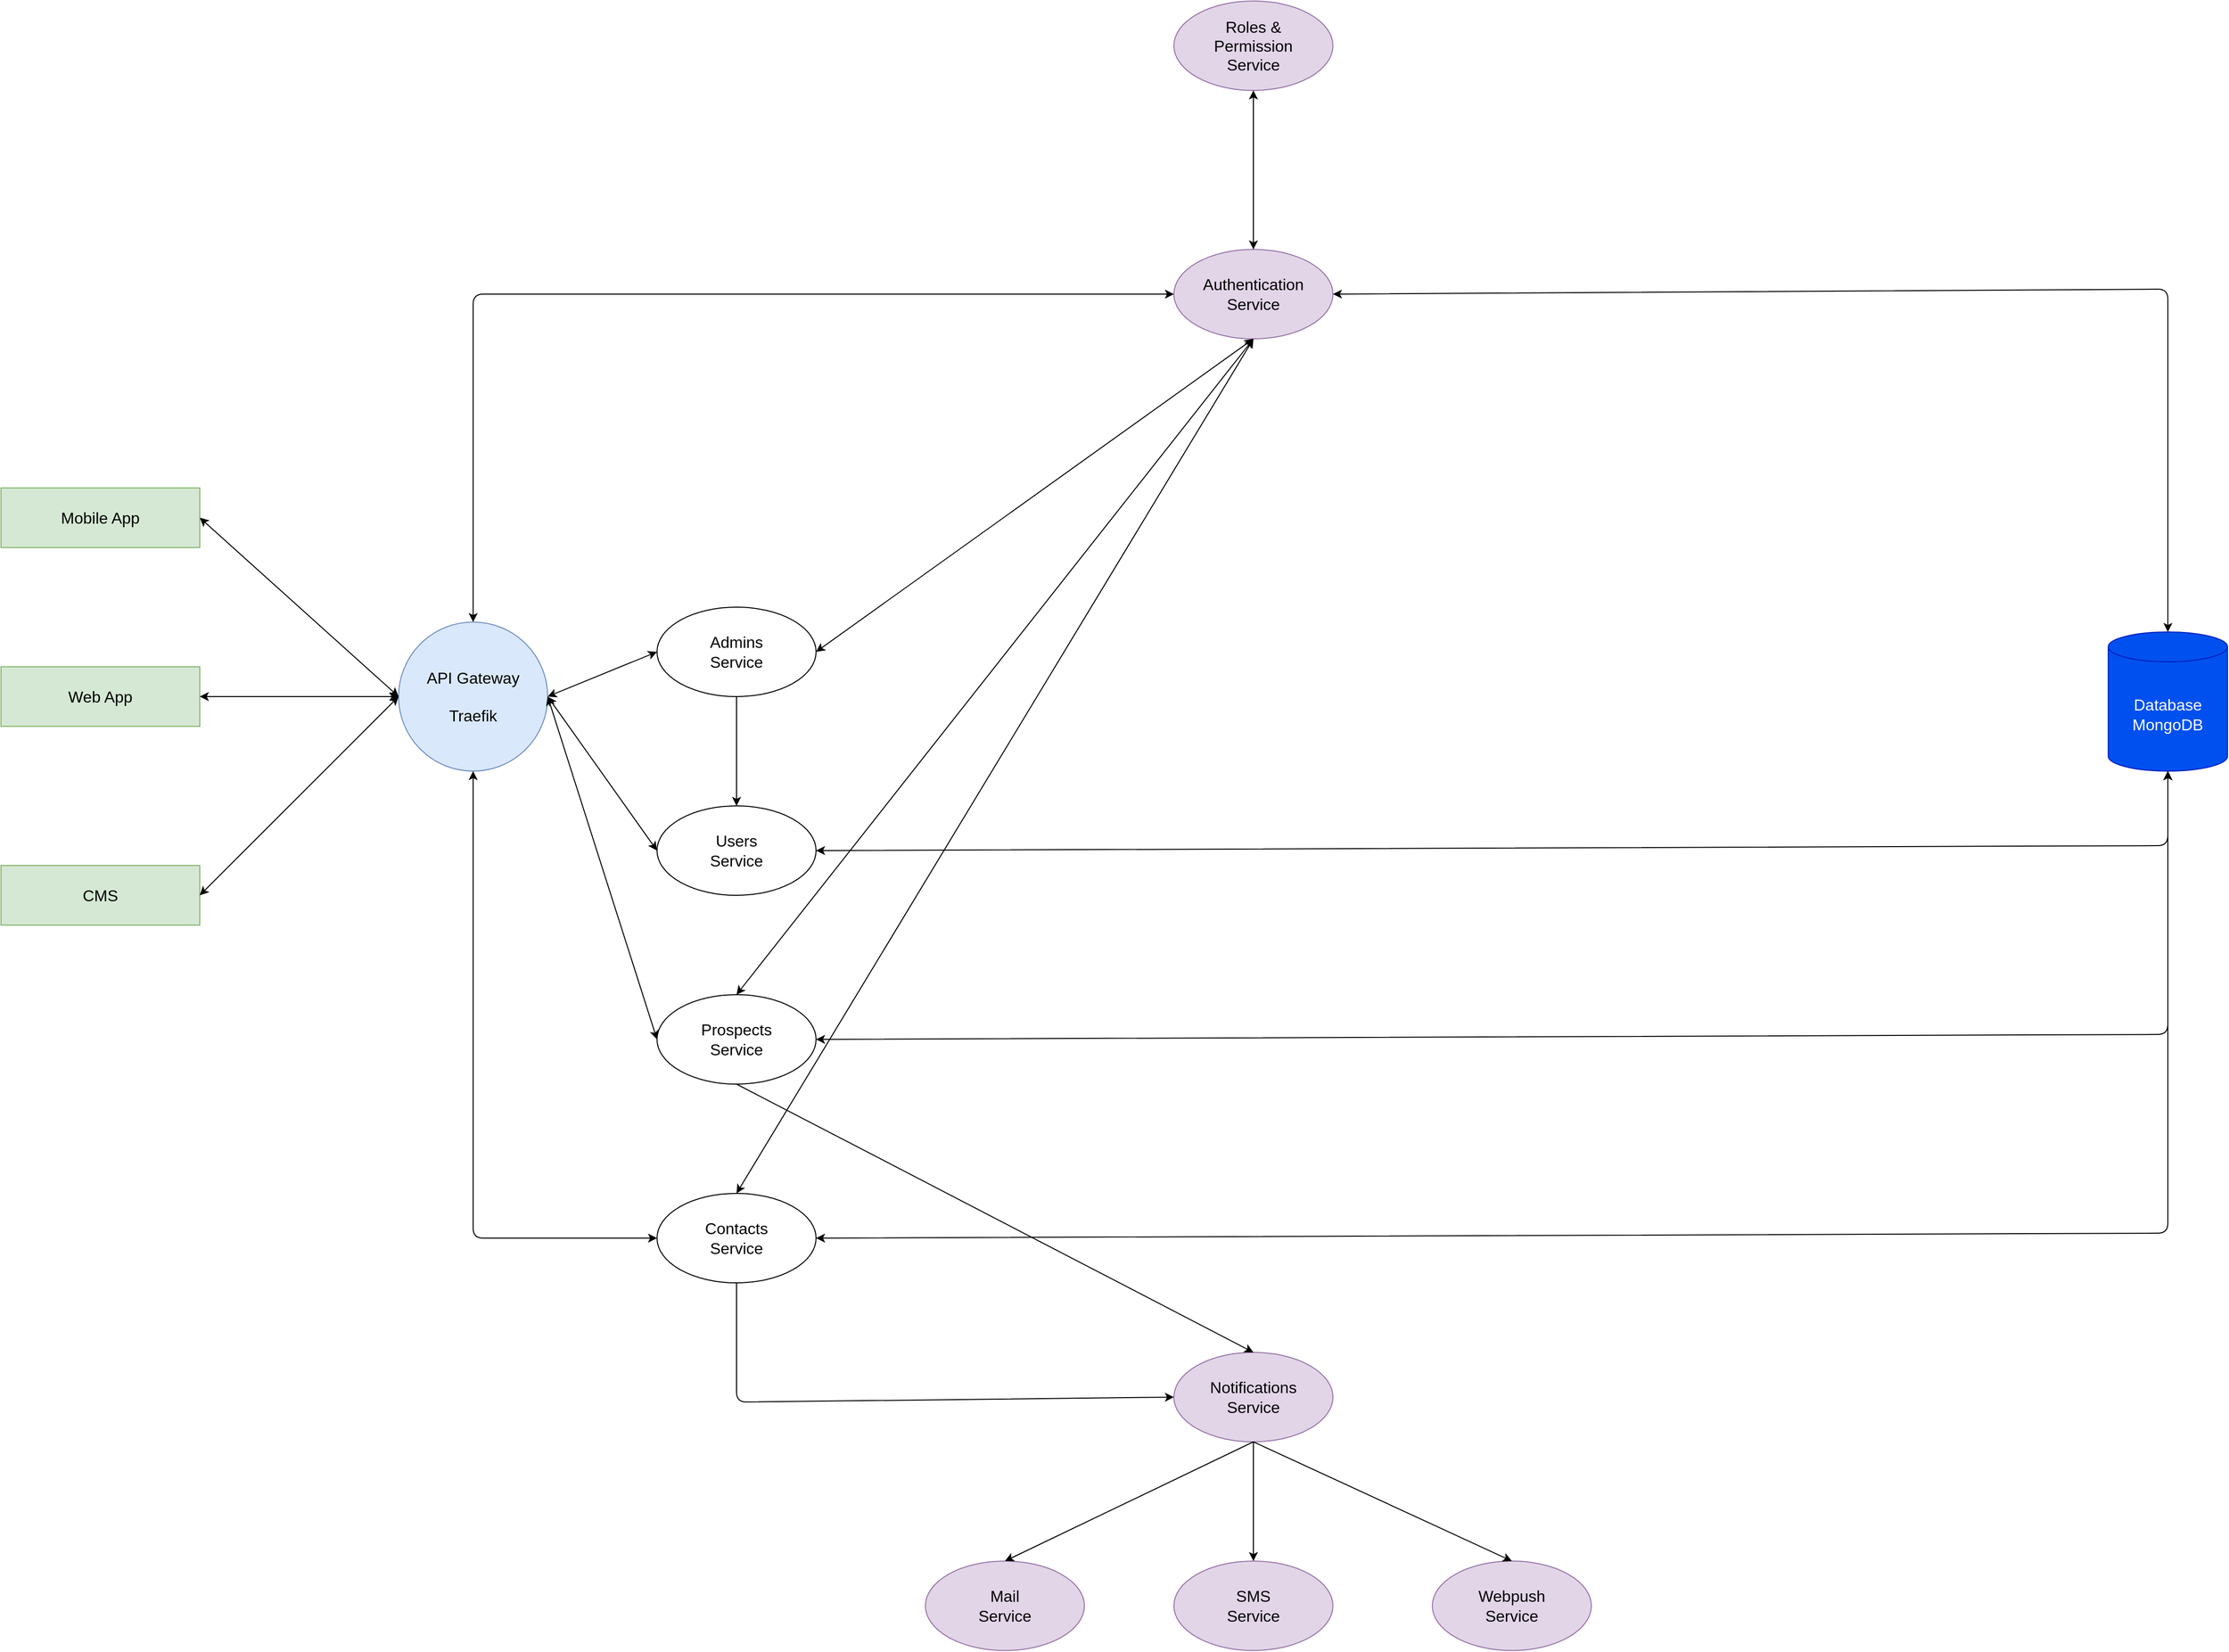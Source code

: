 <mxfile version="14.2.9" type="github">
  <diagram id="5n-Q9Km4UJieLNkVHSz2" name="Page-1">
    <mxGraphModel dx="1736" dy="920" grid="1" gridSize="10" guides="1" tooltips="1" connect="1" arrows="1" fold="1" page="1" pageScale="1" pageWidth="3300" pageHeight="2339" math="0" shadow="0">
      <root>
        <mxCell id="0" />
        <mxCell id="1" parent="0" />
        <mxCell id="XPhgFUxSdgJl5mHS8CTc-155" value="&lt;font style=&quot;font-size: 16px;&quot;&gt;Web App&lt;/font&gt;" style="rounded=0;whiteSpace=wrap;html=1;fillColor=#d5e8d4;strokeColor=#82b366;fontSize=16;" parent="1" vertex="1">
          <mxGeometry x="100" y="930" width="200" height="60" as="geometry" />
        </mxCell>
        <mxCell id="XPhgFUxSdgJl5mHS8CTc-156" value="&lt;font style=&quot;font-size: 16px;&quot;&gt;CMS&lt;/font&gt;" style="rounded=0;whiteSpace=wrap;html=1;fillColor=#d5e8d4;strokeColor=#82b366;fontSize=16;" parent="1" vertex="1">
          <mxGeometry x="100" y="1130" width="200" height="60" as="geometry" />
        </mxCell>
        <mxCell id="XPhgFUxSdgJl5mHS8CTc-159" value="&lt;font style=&quot;font-size: 16px;&quot;&gt;API Gateway&lt;br style=&quot;font-size: 16px;&quot;&gt;&lt;br style=&quot;font-size: 16px;&quot;&gt;Traefik&lt;/font&gt;" style="ellipse;whiteSpace=wrap;html=1;aspect=fixed;fillColor=#dae8fc;strokeColor=#6c8ebf;fontSize=16;" parent="1" vertex="1">
          <mxGeometry x="500" y="885" width="150" height="150" as="geometry" />
        </mxCell>
        <mxCell id="XPhgFUxSdgJl5mHS8CTc-161" value="" style="endArrow=classic;startArrow=classic;html=1;exitX=1;exitY=0.5;exitDx=0;exitDy=0;entryX=0;entryY=0.5;entryDx=0;entryDy=0;fontSize=16;" parent="1" source="XPhgFUxSdgJl5mHS8CTc-156" target="XPhgFUxSdgJl5mHS8CTc-159" edge="1">
          <mxGeometry width="50" height="50" relative="1" as="geometry">
            <mxPoint x="600" y="1110" as="sourcePoint" />
            <mxPoint x="650" y="1060" as="targetPoint" />
          </mxGeometry>
        </mxCell>
        <mxCell id="XPhgFUxSdgJl5mHS8CTc-162" value="" style="endArrow=classic;startArrow=classic;html=1;exitX=1;exitY=0.5;exitDx=0;exitDy=0;entryX=0;entryY=0.5;entryDx=0;entryDy=0;fontSize=16;" parent="1" source="XPhgFUxSdgJl5mHS8CTc-155" target="XPhgFUxSdgJl5mHS8CTc-159" edge="1">
          <mxGeometry width="50" height="50" relative="1" as="geometry">
            <mxPoint x="600" y="1110" as="sourcePoint" />
            <mxPoint x="530" y="920" as="targetPoint" />
          </mxGeometry>
        </mxCell>
        <mxCell id="XPhgFUxSdgJl5mHS8CTc-163" value="&lt;font style=&quot;font-size: 16px;&quot;&gt;Database&lt;br style=&quot;font-size: 16px;&quot;&gt;MongoDB&lt;/font&gt;" style="shape=cylinder3;whiteSpace=wrap;html=1;boundedLbl=1;backgroundOutline=1;size=15;fillColor=#0050ef;strokeColor=#001DBC;fontColor=#ffffff;fontSize=16;" parent="1" vertex="1">
          <mxGeometry x="2220" y="895" width="120" height="140" as="geometry" />
        </mxCell>
        <mxCell id="XPhgFUxSdgJl5mHS8CTc-166" value="&lt;font style=&quot;font-size: 16px;&quot;&gt;Authentication&lt;br style=&quot;font-size: 16px;&quot;&gt;Service&lt;/font&gt;" style="ellipse;whiteSpace=wrap;html=1;fillColor=#e1d5e7;strokeColor=#9673a6;fontSize=16;" parent="1" vertex="1">
          <mxGeometry x="1280" y="510" width="160" height="90" as="geometry" />
        </mxCell>
        <mxCell id="XPhgFUxSdgJl5mHS8CTc-167" value="&lt;font style=&quot;font-size: 16px;&quot;&gt;Prospects&lt;br style=&quot;font-size: 16px;&quot;&gt;Service&lt;/font&gt;" style="ellipse;whiteSpace=wrap;html=1;fontSize=16;" parent="1" vertex="1">
          <mxGeometry x="760" y="1260" width="160" height="90" as="geometry" />
        </mxCell>
        <mxCell id="XPhgFUxSdgJl5mHS8CTc-168" value="" style="endArrow=classic;startArrow=classic;html=1;entryX=0;entryY=0.5;entryDx=0;entryDy=0;exitX=1;exitY=0.5;exitDx=0;exitDy=0;fontSize=16;" parent="1" source="XPhgFUxSdgJl5mHS8CTc-159" target="XPhgFUxSdgJl5mHS8CTc-167" edge="1">
          <mxGeometry width="50" height="50" relative="1" as="geometry">
            <mxPoint x="650" y="1270" as="sourcePoint" />
            <mxPoint x="700" y="1220" as="targetPoint" />
          </mxGeometry>
        </mxCell>
        <mxCell id="XPhgFUxSdgJl5mHS8CTc-169" value="" style="endArrow=classic;startArrow=classic;html=1;exitX=0.5;exitY=0;exitDx=0;exitDy=0;entryX=0;entryY=0.5;entryDx=0;entryDy=0;fontSize=16;" parent="1" source="XPhgFUxSdgJl5mHS8CTc-159" target="XPhgFUxSdgJl5mHS8CTc-166" edge="1">
          <mxGeometry width="50" height="50" relative="1" as="geometry">
            <mxPoint x="860" y="1010" as="sourcePoint" />
            <mxPoint x="1230" y="603" as="targetPoint" />
            <Array as="points">
              <mxPoint x="575" y="555" />
            </Array>
          </mxGeometry>
        </mxCell>
        <mxCell id="XPhgFUxSdgJl5mHS8CTc-170" value="" style="endArrow=classic;startArrow=classic;html=1;exitX=0.5;exitY=0;exitDx=0;exitDy=0;entryX=0.5;entryY=1;entryDx=0;entryDy=0;fontSize=16;" parent="1" source="XPhgFUxSdgJl5mHS8CTc-167" target="XPhgFUxSdgJl5mHS8CTc-166" edge="1">
          <mxGeometry width="50" height="50" relative="1" as="geometry">
            <mxPoint x="1190" y="980" as="sourcePoint" />
            <mxPoint x="1240" y="930" as="targetPoint" />
          </mxGeometry>
        </mxCell>
        <mxCell id="XPhgFUxSdgJl5mHS8CTc-171" value="" style="endArrow=classic;startArrow=classic;html=1;exitX=1;exitY=0.5;exitDx=0;exitDy=0;entryX=0.5;entryY=1;entryDx=0;entryDy=0;entryPerimeter=0;fontSize=16;" parent="1" source="XPhgFUxSdgJl5mHS8CTc-167" target="XPhgFUxSdgJl5mHS8CTc-163" edge="1">
          <mxGeometry width="50" height="50" relative="1" as="geometry">
            <mxPoint x="1210" y="1000" as="sourcePoint" />
            <mxPoint x="1260" y="950" as="targetPoint" />
            <Array as="points">
              <mxPoint x="2280" y="1300" />
            </Array>
          </mxGeometry>
        </mxCell>
        <mxCell id="XPhgFUxSdgJl5mHS8CTc-172" value="" style="endArrow=classic;startArrow=classic;html=1;exitX=1;exitY=0.5;exitDx=0;exitDy=0;entryX=0.5;entryY=0;entryDx=0;entryDy=0;entryPerimeter=0;fontSize=16;" parent="1" source="XPhgFUxSdgJl5mHS8CTc-166" target="XPhgFUxSdgJl5mHS8CTc-163" edge="1">
          <mxGeometry width="50" height="50" relative="1" as="geometry">
            <mxPoint x="1220" y="930" as="sourcePoint" />
            <mxPoint x="1580" y="970" as="targetPoint" />
            <Array as="points">
              <mxPoint x="2280" y="550" />
            </Array>
          </mxGeometry>
        </mxCell>
        <mxCell id="XPhgFUxSdgJl5mHS8CTc-173" value="&lt;font style=&quot;font-size: 16px;&quot;&gt;Notifications&lt;br style=&quot;font-size: 16px;&quot;&gt;Service&lt;/font&gt;" style="ellipse;whiteSpace=wrap;html=1;fillColor=#e1d5e7;strokeColor=#9673a6;fontSize=16;" parent="1" vertex="1">
          <mxGeometry x="1280" y="1620" width="160" height="90" as="geometry" />
        </mxCell>
        <mxCell id="XPhgFUxSdgJl5mHS8CTc-174" value="" style="endArrow=classic;html=1;exitX=0.5;exitY=1;exitDx=0;exitDy=0;entryX=0.5;entryY=0;entryDx=0;entryDy=0;fontSize=16;" parent="1" source="XPhgFUxSdgJl5mHS8CTc-167" target="XPhgFUxSdgJl5mHS8CTc-173" edge="1">
          <mxGeometry width="50" height="50" relative="1" as="geometry">
            <mxPoint x="1040" y="1410" as="sourcePoint" />
            <mxPoint x="1090" y="1360" as="targetPoint" />
          </mxGeometry>
        </mxCell>
        <mxCell id="XPhgFUxSdgJl5mHS8CTc-175" value="&lt;font style=&quot;font-size: 16px;&quot;&gt;Mail&lt;br style=&quot;font-size: 16px;&quot;&gt;Service&lt;/font&gt;" style="ellipse;whiteSpace=wrap;html=1;fillColor=#e1d5e7;strokeColor=#9673a6;fontSize=16;" parent="1" vertex="1">
          <mxGeometry x="1030" y="1830" width="160" height="90" as="geometry" />
        </mxCell>
        <mxCell id="XPhgFUxSdgJl5mHS8CTc-176" value="&lt;font style=&quot;font-size: 16px;&quot;&gt;SMS&lt;br style=&quot;font-size: 16px;&quot;&gt;Service&lt;/font&gt;" style="ellipse;whiteSpace=wrap;html=1;fillColor=#e1d5e7;strokeColor=#9673a6;fontSize=16;" parent="1" vertex="1">
          <mxGeometry x="1280" y="1830" width="160" height="90" as="geometry" />
        </mxCell>
        <mxCell id="XPhgFUxSdgJl5mHS8CTc-177" value="&lt;font style=&quot;font-size: 16px;&quot;&gt;Webpush&lt;br style=&quot;font-size: 16px;&quot;&gt;Service&lt;/font&gt;" style="ellipse;whiteSpace=wrap;html=1;fillColor=#e1d5e7;strokeColor=#9673a6;fontSize=16;" parent="1" vertex="1">
          <mxGeometry x="1540" y="1830" width="160" height="90" as="geometry" />
        </mxCell>
        <mxCell id="XPhgFUxSdgJl5mHS8CTc-178" value="" style="endArrow=classic;html=1;exitX=0.5;exitY=1;exitDx=0;exitDy=0;entryX=0.5;entryY=0;entryDx=0;entryDy=0;fontSize=16;" parent="1" source="XPhgFUxSdgJl5mHS8CTc-173" target="XPhgFUxSdgJl5mHS8CTc-175" edge="1">
          <mxGeometry width="50" height="50" relative="1" as="geometry">
            <mxPoint x="780" y="1560" as="sourcePoint" />
            <mxPoint x="830" y="1510" as="targetPoint" />
          </mxGeometry>
        </mxCell>
        <mxCell id="XPhgFUxSdgJl5mHS8CTc-179" value="" style="endArrow=classic;html=1;entryX=0.5;entryY=0;entryDx=0;entryDy=0;exitX=0.5;exitY=1;exitDx=0;exitDy=0;fontSize=16;" parent="1" source="XPhgFUxSdgJl5mHS8CTc-173" target="XPhgFUxSdgJl5mHS8CTc-176" edge="1">
          <mxGeometry width="50" height="50" relative="1" as="geometry">
            <mxPoint x="1150" y="1570" as="sourcePoint" />
            <mxPoint x="700" y="1610" as="targetPoint" />
          </mxGeometry>
        </mxCell>
        <mxCell id="XPhgFUxSdgJl5mHS8CTc-180" value="" style="endArrow=classic;html=1;exitX=0.5;exitY=1;exitDx=0;exitDy=0;entryX=0.5;entryY=0;entryDx=0;entryDy=0;fontSize=16;" parent="1" source="XPhgFUxSdgJl5mHS8CTc-173" target="XPhgFUxSdgJl5mHS8CTc-177" edge="1">
          <mxGeometry width="50" height="50" relative="1" as="geometry">
            <mxPoint x="1220" y="1560" as="sourcePoint" />
            <mxPoint x="1270" y="1510" as="targetPoint" />
          </mxGeometry>
        </mxCell>
        <mxCell id="XPhgFUxSdgJl5mHS8CTc-182" value="&lt;font style=&quot;font-size: 16px;&quot;&gt;Contacts&lt;br style=&quot;font-size: 16px;&quot;&gt;Service&lt;/font&gt;" style="ellipse;whiteSpace=wrap;html=1;fontSize=16;" parent="1" vertex="1">
          <mxGeometry x="760" y="1460" width="160" height="90" as="geometry" />
        </mxCell>
        <mxCell id="XPhgFUxSdgJl5mHS8CTc-183" value="&lt;font style=&quot;font-size: 16px;&quot;&gt;Mobile App&lt;br style=&quot;font-size: 16px;&quot;&gt;&lt;/font&gt;" style="rounded=0;whiteSpace=wrap;html=1;fillColor=#d5e8d4;strokeColor=#82b366;fontSize=16;" parent="1" vertex="1">
          <mxGeometry x="100" y="750" width="200" height="60" as="geometry" />
        </mxCell>
        <mxCell id="XPhgFUxSdgJl5mHS8CTc-184" value="" style="endArrow=classic;startArrow=classic;html=1;exitX=1;exitY=0.5;exitDx=0;exitDy=0;entryX=0;entryY=0.5;entryDx=0;entryDy=0;fontSize=16;" parent="1" source="XPhgFUxSdgJl5mHS8CTc-183" target="XPhgFUxSdgJl5mHS8CTc-159" edge="1">
          <mxGeometry width="50" height="50" relative="1" as="geometry">
            <mxPoint x="790" y="1050" as="sourcePoint" />
            <mxPoint x="500" y="960" as="targetPoint" />
          </mxGeometry>
        </mxCell>
        <mxCell id="XPhgFUxSdgJl5mHS8CTc-190" value="" style="endArrow=classic;startArrow=classic;html=1;entryX=0;entryY=0.5;entryDx=0;entryDy=0;exitX=0.5;exitY=1;exitDx=0;exitDy=0;fontSize=16;" parent="1" source="XPhgFUxSdgJl5mHS8CTc-159" target="XPhgFUxSdgJl5mHS8CTc-182" edge="1">
          <mxGeometry width="50" height="50" relative="1" as="geometry">
            <mxPoint x="660" y="970" as="sourcePoint" />
            <mxPoint x="1090" y="1150" as="targetPoint" />
            <Array as="points">
              <mxPoint x="575" y="1505" />
            </Array>
          </mxGeometry>
        </mxCell>
        <mxCell id="XPhgFUxSdgJl5mHS8CTc-191" value="" style="endArrow=classic;startArrow=classic;html=1;exitX=1;exitY=0.5;exitDx=0;exitDy=0;entryX=0.5;entryY=1;entryDx=0;entryDy=0;entryPerimeter=0;fontSize=16;" parent="1" source="XPhgFUxSdgJl5mHS8CTc-182" target="XPhgFUxSdgJl5mHS8CTc-163" edge="1">
          <mxGeometry width="50" height="50" relative="1" as="geometry">
            <mxPoint x="940" y="1160" as="sourcePoint" />
            <mxPoint x="990" y="1110" as="targetPoint" />
            <Array as="points">
              <mxPoint x="2280" y="1500" />
            </Array>
          </mxGeometry>
        </mxCell>
        <mxCell id="XPhgFUxSdgJl5mHS8CTc-192" value="" style="endArrow=classic;startArrow=classic;html=1;entryX=0.5;entryY=1;entryDx=0;entryDy=0;exitX=0.5;exitY=0;exitDx=0;exitDy=0;fontSize=16;" parent="1" source="XPhgFUxSdgJl5mHS8CTc-182" target="XPhgFUxSdgJl5mHS8CTc-166" edge="1">
          <mxGeometry width="50" height="50" relative="1" as="geometry">
            <mxPoint x="330" y="1340" as="sourcePoint" />
            <mxPoint x="980" y="810" as="targetPoint" />
          </mxGeometry>
        </mxCell>
        <mxCell id="XPhgFUxSdgJl5mHS8CTc-193" value="" style="endArrow=classic;html=1;exitX=0.5;exitY=1;exitDx=0;exitDy=0;entryX=0;entryY=0.5;entryDx=0;entryDy=0;fontSize=16;" parent="1" source="XPhgFUxSdgJl5mHS8CTc-182" target="XPhgFUxSdgJl5mHS8CTc-173" edge="1">
          <mxGeometry width="50" height="50" relative="1" as="geometry">
            <mxPoint x="1040" y="1260" as="sourcePoint" />
            <mxPoint x="1090" y="1210" as="targetPoint" />
            <Array as="points">
              <mxPoint x="840" y="1670" />
            </Array>
          </mxGeometry>
        </mxCell>
        <mxCell id="nYNfWfQpq2BYYP_-CXCS-1" value="&lt;font style=&quot;font-size: 16px&quot;&gt;Roles &amp;amp;&lt;br&gt;Permission&lt;br style=&quot;font-size: 16px&quot;&gt;Service&lt;/font&gt;" style="ellipse;whiteSpace=wrap;html=1;fontSize=16;fillColor=#e1d5e7;strokeColor=#9673a6;" parent="1" vertex="1">
          <mxGeometry x="1280" y="260" width="160" height="90" as="geometry" />
        </mxCell>
        <mxCell id="nYNfWfQpq2BYYP_-CXCS-4" value="" style="endArrow=classic;startArrow=classic;html=1;entryX=0.5;entryY=1;entryDx=0;entryDy=0;" parent="1" source="XPhgFUxSdgJl5mHS8CTc-166" target="nYNfWfQpq2BYYP_-CXCS-1" edge="1">
          <mxGeometry width="50" height="50" relative="1" as="geometry">
            <mxPoint x="1540" y="750" as="sourcePoint" />
            <mxPoint x="1590" y="700" as="targetPoint" />
          </mxGeometry>
        </mxCell>
        <mxCell id="o5t345xqh6htoi6Q9Kq--1" value="&lt;font style=&quot;font-size: 16px&quot;&gt;Admins&lt;br style=&quot;font-size: 16px&quot;&gt;Service&lt;/font&gt;" style="ellipse;whiteSpace=wrap;html=1;fontSize=16;" vertex="1" parent="1">
          <mxGeometry x="760" y="870" width="160" height="90" as="geometry" />
        </mxCell>
        <mxCell id="o5t345xqh6htoi6Q9Kq--2" value="&lt;font style=&quot;font-size: 16px&quot;&gt;Users&lt;br style=&quot;font-size: 16px&quot;&gt;Service&lt;/font&gt;" style="ellipse;whiteSpace=wrap;html=1;fontSize=16;" vertex="1" parent="1">
          <mxGeometry x="760" y="1070" width="160" height="90" as="geometry" />
        </mxCell>
        <mxCell id="o5t345xqh6htoi6Q9Kq--4" value="" style="endArrow=classic;html=1;exitX=0.5;exitY=1;exitDx=0;exitDy=0;entryX=0.5;entryY=0;entryDx=0;entryDy=0;" edge="1" parent="1" source="o5t345xqh6htoi6Q9Kq--1" target="o5t345xqh6htoi6Q9Kq--2">
          <mxGeometry width="50" height="50" relative="1" as="geometry">
            <mxPoint x="1420" y="1190" as="sourcePoint" />
            <mxPoint x="1470" y="1140" as="targetPoint" />
          </mxGeometry>
        </mxCell>
        <mxCell id="o5t345xqh6htoi6Q9Kq--5" value="" style="endArrow=classic;startArrow=classic;html=1;entryX=0.5;entryY=1;entryDx=0;entryDy=0;entryPerimeter=0;exitX=1;exitY=0.5;exitDx=0;exitDy=0;" edge="1" parent="1" source="o5t345xqh6htoi6Q9Kq--2" target="XPhgFUxSdgJl5mHS8CTc-163">
          <mxGeometry width="50" height="50" relative="1" as="geometry">
            <mxPoint x="1880" y="1310" as="sourcePoint" />
            <mxPoint x="1470" y="1140" as="targetPoint" />
            <Array as="points">
              <mxPoint x="2280" y="1110" />
            </Array>
          </mxGeometry>
        </mxCell>
        <mxCell id="o5t345xqh6htoi6Q9Kq--6" value="" style="endArrow=classic;startArrow=classic;html=1;exitX=1;exitY=0.5;exitDx=0;exitDy=0;entryX=0;entryY=0.5;entryDx=0;entryDy=0;" edge="1" parent="1" source="XPhgFUxSdgJl5mHS8CTc-159" target="o5t345xqh6htoi6Q9Kq--1">
          <mxGeometry width="50" height="50" relative="1" as="geometry">
            <mxPoint x="1460" y="1160" as="sourcePoint" />
            <mxPoint x="1510" y="1110" as="targetPoint" />
          </mxGeometry>
        </mxCell>
        <mxCell id="o5t345xqh6htoi6Q9Kq--7" value="" style="endArrow=classic;startArrow=classic;html=1;exitX=1;exitY=0.5;exitDx=0;exitDy=0;entryX=0.5;entryY=1;entryDx=0;entryDy=0;" edge="1" parent="1" source="o5t345xqh6htoi6Q9Kq--1" target="XPhgFUxSdgJl5mHS8CTc-166">
          <mxGeometry width="50" height="50" relative="1" as="geometry">
            <mxPoint x="1460" y="1160" as="sourcePoint" />
            <mxPoint x="1510" y="1110" as="targetPoint" />
          </mxGeometry>
        </mxCell>
        <mxCell id="o5t345xqh6htoi6Q9Kq--8" value="" style="endArrow=classic;startArrow=classic;html=1;exitX=1;exitY=0.5;exitDx=0;exitDy=0;entryX=0;entryY=0.5;entryDx=0;entryDy=0;" edge="1" parent="1" source="XPhgFUxSdgJl5mHS8CTc-159" target="o5t345xqh6htoi6Q9Kq--2">
          <mxGeometry width="50" height="50" relative="1" as="geometry">
            <mxPoint x="1030" y="1170" as="sourcePoint" />
            <mxPoint x="1080" y="1120" as="targetPoint" />
          </mxGeometry>
        </mxCell>
      </root>
    </mxGraphModel>
  </diagram>
</mxfile>
